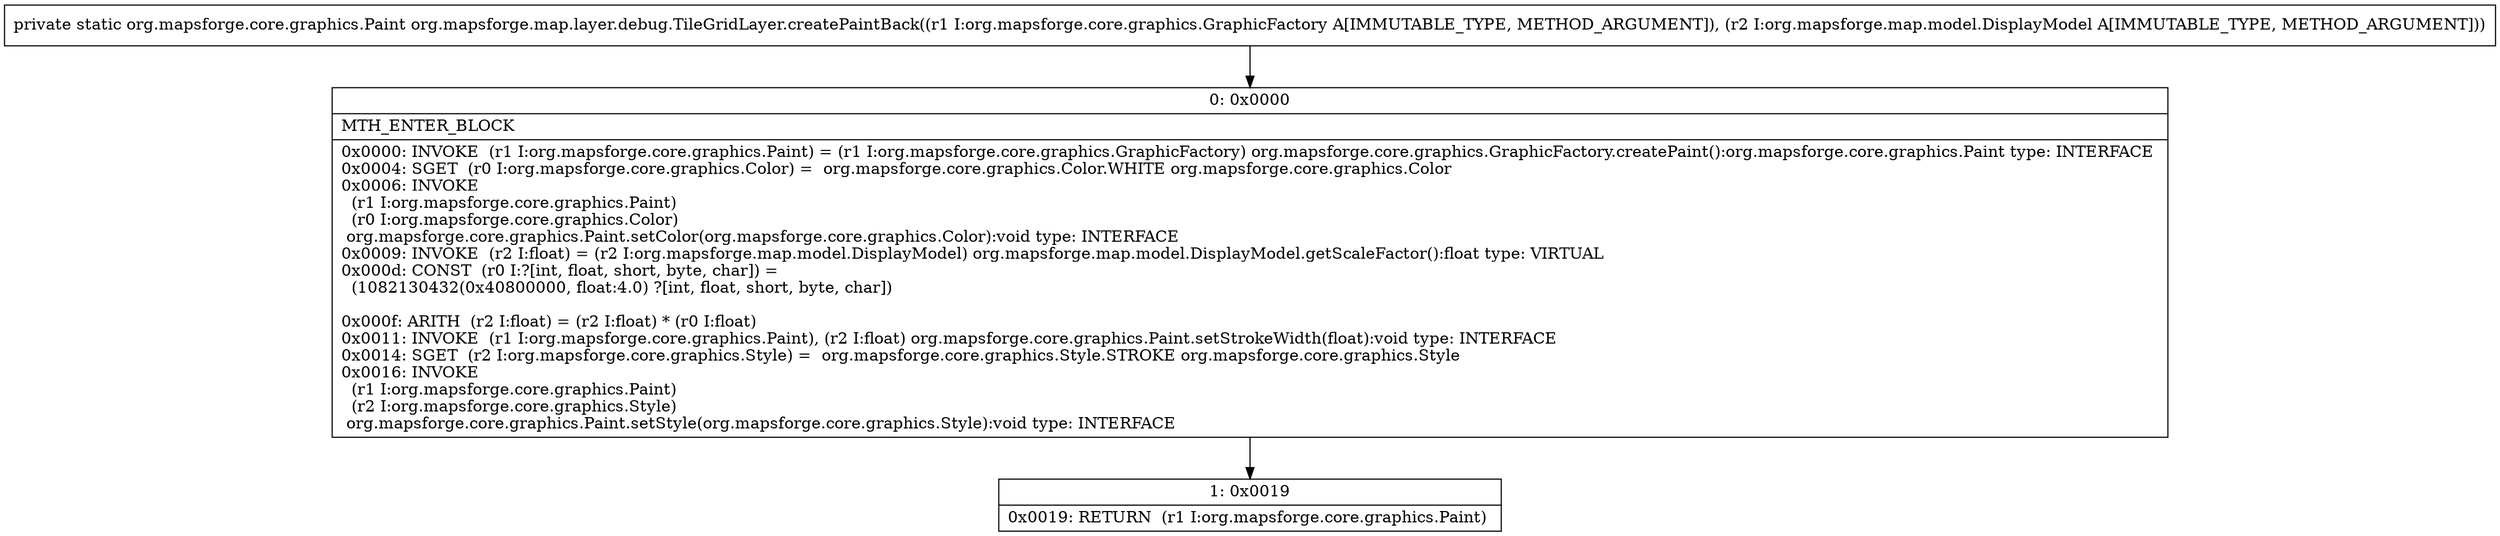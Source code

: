 digraph "CFG fororg.mapsforge.map.layer.debug.TileGridLayer.createPaintBack(Lorg\/mapsforge\/core\/graphics\/GraphicFactory;Lorg\/mapsforge\/map\/model\/DisplayModel;)Lorg\/mapsforge\/core\/graphics\/Paint;" {
Node_0 [shape=record,label="{0\:\ 0x0000|MTH_ENTER_BLOCK\l|0x0000: INVOKE  (r1 I:org.mapsforge.core.graphics.Paint) = (r1 I:org.mapsforge.core.graphics.GraphicFactory) org.mapsforge.core.graphics.GraphicFactory.createPaint():org.mapsforge.core.graphics.Paint type: INTERFACE \l0x0004: SGET  (r0 I:org.mapsforge.core.graphics.Color) =  org.mapsforge.core.graphics.Color.WHITE org.mapsforge.core.graphics.Color \l0x0006: INVOKE  \l  (r1 I:org.mapsforge.core.graphics.Paint)\l  (r0 I:org.mapsforge.core.graphics.Color)\l org.mapsforge.core.graphics.Paint.setColor(org.mapsforge.core.graphics.Color):void type: INTERFACE \l0x0009: INVOKE  (r2 I:float) = (r2 I:org.mapsforge.map.model.DisplayModel) org.mapsforge.map.model.DisplayModel.getScaleFactor():float type: VIRTUAL \l0x000d: CONST  (r0 I:?[int, float, short, byte, char]) = \l  (1082130432(0x40800000, float:4.0) ?[int, float, short, byte, char])\l \l0x000f: ARITH  (r2 I:float) = (r2 I:float) * (r0 I:float) \l0x0011: INVOKE  (r1 I:org.mapsforge.core.graphics.Paint), (r2 I:float) org.mapsforge.core.graphics.Paint.setStrokeWidth(float):void type: INTERFACE \l0x0014: SGET  (r2 I:org.mapsforge.core.graphics.Style) =  org.mapsforge.core.graphics.Style.STROKE org.mapsforge.core.graphics.Style \l0x0016: INVOKE  \l  (r1 I:org.mapsforge.core.graphics.Paint)\l  (r2 I:org.mapsforge.core.graphics.Style)\l org.mapsforge.core.graphics.Paint.setStyle(org.mapsforge.core.graphics.Style):void type: INTERFACE \l}"];
Node_1 [shape=record,label="{1\:\ 0x0019|0x0019: RETURN  (r1 I:org.mapsforge.core.graphics.Paint) \l}"];
MethodNode[shape=record,label="{private static org.mapsforge.core.graphics.Paint org.mapsforge.map.layer.debug.TileGridLayer.createPaintBack((r1 I:org.mapsforge.core.graphics.GraphicFactory A[IMMUTABLE_TYPE, METHOD_ARGUMENT]), (r2 I:org.mapsforge.map.model.DisplayModel A[IMMUTABLE_TYPE, METHOD_ARGUMENT])) }"];
MethodNode -> Node_0;
Node_0 -> Node_1;
}

